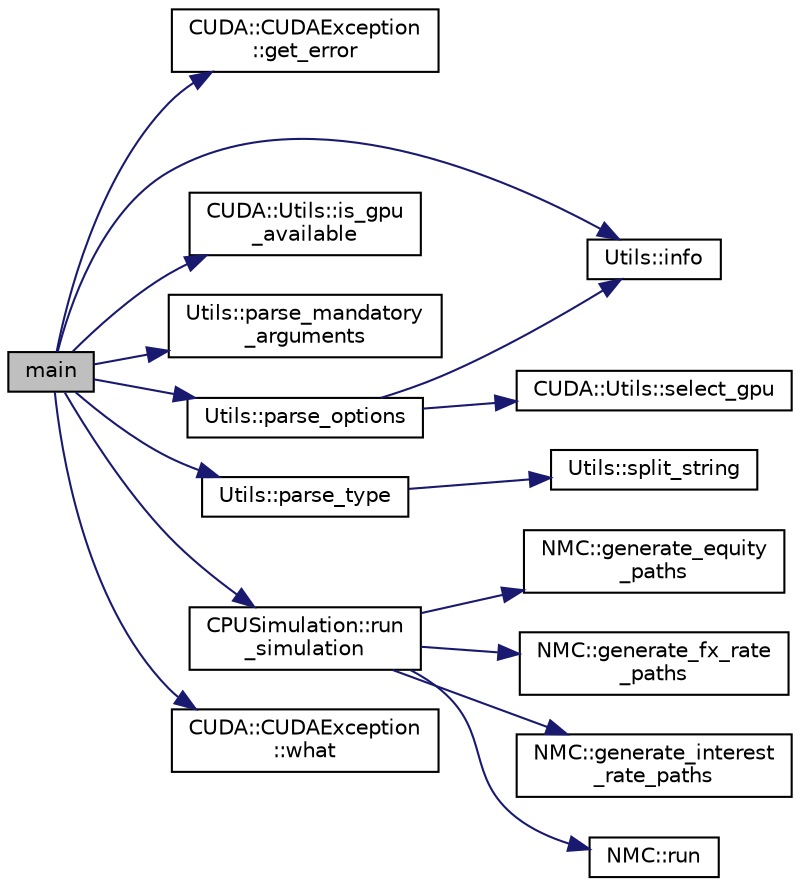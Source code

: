 digraph "main"
{
 // LATEX_PDF_SIZE
  edge [fontname="Helvetica",fontsize="10",labelfontname="Helvetica",labelfontsize="10"];
  node [fontname="Helvetica",fontsize="10",shape=record];
  rankdir="LR";
  Node1 [label="main",height=0.2,width=0.4,color="black", fillcolor="grey75", style="filled", fontcolor="black",tooltip="Main function."];
  Node1 -> Node2 [color="midnightblue",fontsize="10",style="solid"];
  Node2 [label="CUDA::CUDAException\l::get_error",height=0.2,width=0.4,color="black", fillcolor="white", style="filled",URL="$class_c_u_d_a_1_1_c_u_d_a_exception.html#ac8a05e1bbac53efec484d1a107cc6eb4",tooltip="Get the CUDA error."];
  Node1 -> Node3 [color="midnightblue",fontsize="10",style="solid"];
  Node3 [label="Utils::info",height=0.2,width=0.4,color="black", fillcolor="white", style="filled",URL="$namespace_utils.html#ace6934aad7553d4fa9891e34afe23254",tooltip="Application information."];
  Node1 -> Node4 [color="midnightblue",fontsize="10",style="solid"];
  Node4 [label="CUDA::Utils::is_gpu\l_available",height=0.2,width=0.4,color="black", fillcolor="white", style="filled",URL="$namespace_c_u_d_a_1_1_utils.html#a4d2175570accb1f866c819ad3d984537",tooltip="Check if a GPU is available."];
  Node1 -> Node5 [color="midnightblue",fontsize="10",style="solid"];
  Node5 [label="Utils::parse_mandatory\l_arguments",height=0.2,width=0.4,color="black", fillcolor="white", style="filled",URL="$namespace_utils.html#a87f81a17a7978e7c2968490ab7134277",tooltip="Parse mandatory arguments."];
  Node1 -> Node6 [color="midnightblue",fontsize="10",style="solid"];
  Node6 [label="Utils::parse_options",height=0.2,width=0.4,color="black", fillcolor="white", style="filled",URL="$namespace_utils.html#a57085921573df272b730d8dc0e33b703",tooltip="Parse command line arguments."];
  Node6 -> Node3 [color="midnightblue",fontsize="10",style="solid"];
  Node6 -> Node7 [color="midnightblue",fontsize="10",style="solid"];
  Node7 [label="CUDA::Utils::select_gpu",height=0.2,width=0.4,color="black", fillcolor="white", style="filled",URL="$namespace_c_u_d_a_1_1_utils.html#a368032f0338fadbd527f5de59fc3bbc4",tooltip="Select a GPU."];
  Node1 -> Node8 [color="midnightblue",fontsize="10",style="solid"];
  Node8 [label="Utils::parse_type",height=0.2,width=0.4,color="black", fillcolor="white", style="filled",URL="$namespace_utils.html#a9b26c6a3f0f0d3f094d034815e687c15",tooltip="Parse XVA type."];
  Node8 -> Node9 [color="midnightblue",fontsize="10",style="solid"];
  Node9 [label="Utils::split_string",height=0.2,width=0.4,color="black", fillcolor="white", style="filled",URL="$namespace_utils.html#a56c6508c58c2bf4bc5a4953000f0cc7d",tooltip="Split a string."];
  Node1 -> Node10 [color="midnightblue",fontsize="10",style="solid"];
  Node10 [label="CPUSimulation::run\l_simulation",height=0.2,width=0.4,color="black", fillcolor="white", style="filled",URL="$namespace_c_p_u_simulation.html#a632c99c15666e72e49c81f8a8e4e26b5",tooltip="Run the simulation on CPU."];
  Node10 -> Node11 [color="midnightblue",fontsize="10",style="solid"];
  Node11 [label="NMC::generate_equity\l_paths",height=0.2,width=0.4,color="black", fillcolor="white", style="filled",URL="$class_n_m_c.html#a4f78aec3e5b28b148240c6826404e53e",tooltip="Generate equity paths."];
  Node10 -> Node12 [color="midnightblue",fontsize="10",style="solid"];
  Node12 [label="NMC::generate_fx_rate\l_paths",height=0.2,width=0.4,color="black", fillcolor="white", style="filled",URL="$class_n_m_c.html#af827702fd99f1016dbe7b9db0645a0ce",tooltip="Generate FX rate paths."];
  Node10 -> Node13 [color="midnightblue",fontsize="10",style="solid"];
  Node13 [label="NMC::generate_interest\l_rate_paths",height=0.2,width=0.4,color="black", fillcolor="white", style="filled",URL="$class_n_m_c.html#abfcc036d9d6ecc018f16f974f1cdac5c",tooltip="Generate interrest rate paths."];
  Node10 -> Node14 [color="midnightblue",fontsize="10",style="solid"];
  Node14 [label="NMC::run",height=0.2,width=0.4,color="black", fillcolor="white", style="filled",URL="$class_n_m_c.html#aedbd705fcc7e948ffa5f81e7eadf3abe",tooltip="Run the nested Monte Carlo system."];
  Node1 -> Node15 [color="midnightblue",fontsize="10",style="solid"];
  Node15 [label="CUDA::CUDAException\l::what",height=0.2,width=0.4,color="black", fillcolor="white", style="filled",URL="$class_c_u_d_a_1_1_c_u_d_a_exception.html#aa7a841a01de7ebd8ccab4d52dd50a34f",tooltip="Get the exception message."];
}
